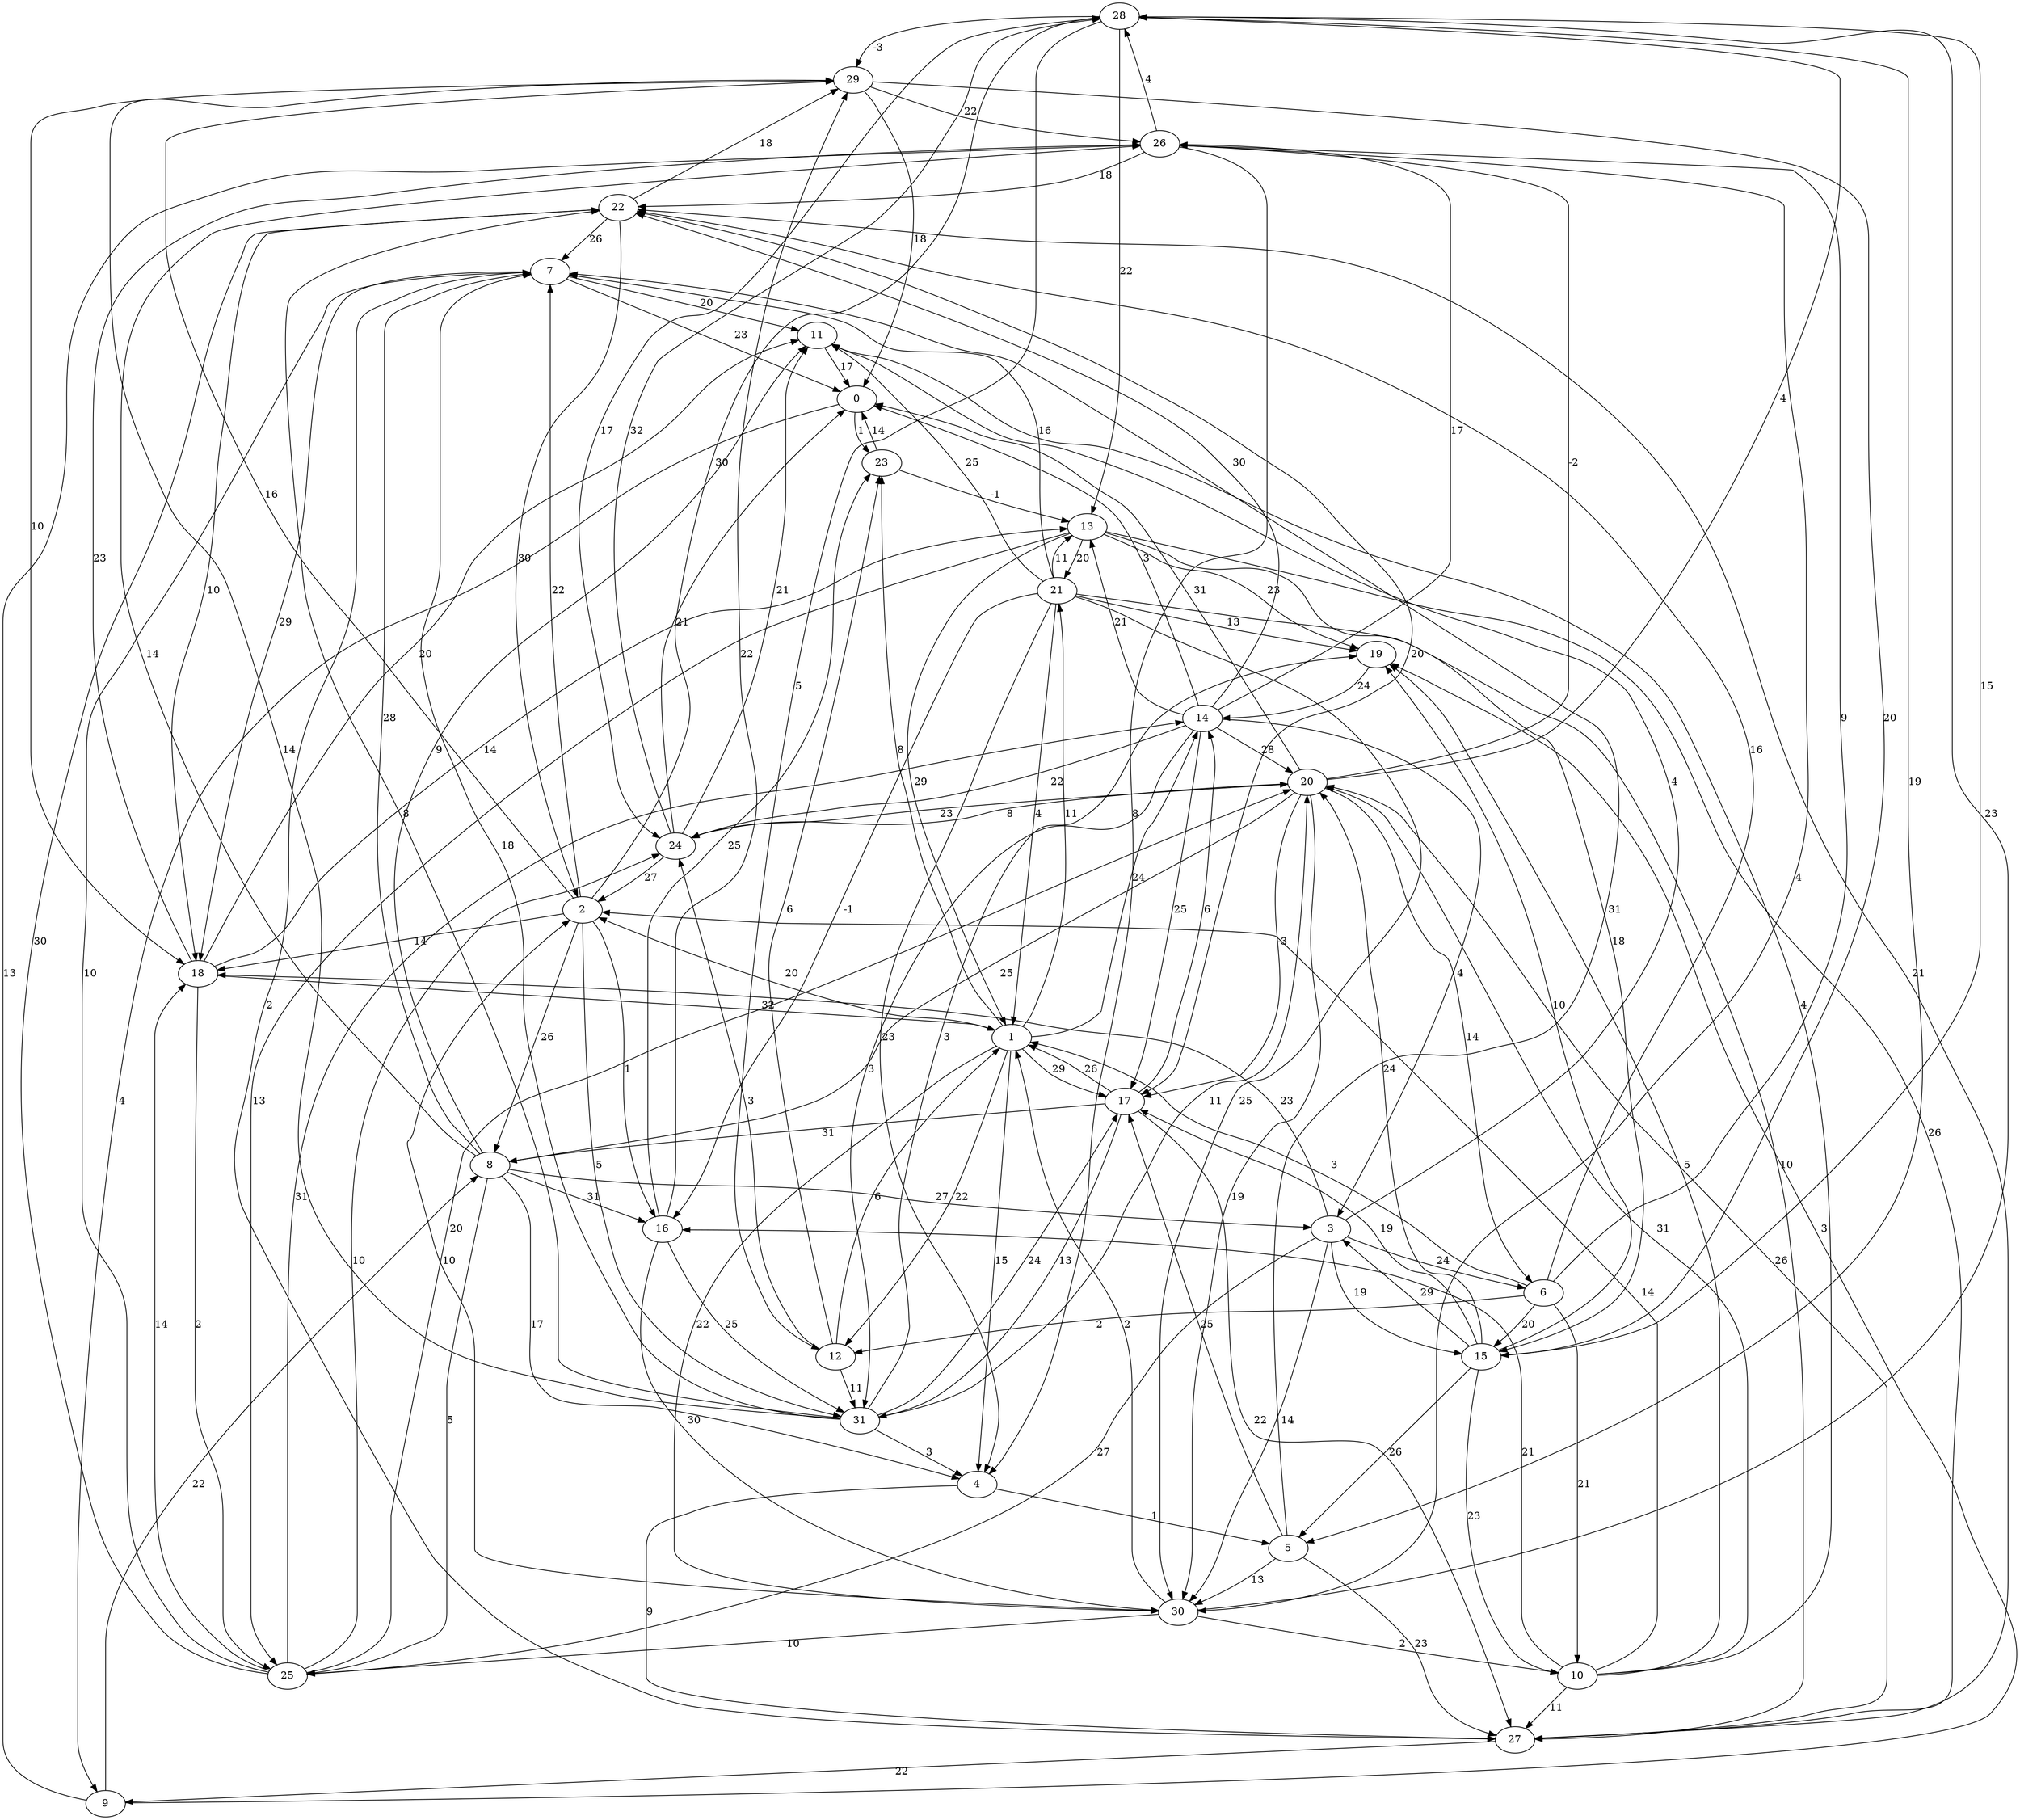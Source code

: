 digraph G {
    28 -> 29 [label = -3];
    20 -> 17 [label = -3];
    23 -> 13 [label = -1];
    20 -> 26 [label = -2];
    21 -> 16 [label = -1];
    12 -> 23 [label = 6];
    8 -> 11 [label = 9];
    8 -> 4 [label = 17];
    14 -> 20 [label = 28];
    20 -> 8 [label = 25];
    17 -> 31 [label = 13];
    3 -> 11 [label = 4];
    16 -> 23 [label = 25];
    10 -> 2 [label = 14];
    27 -> 20 [label = 26];
    18 -> 25 [label = 2];
    30 -> 2 [label = 10];
    2 -> 18 [label = 14];
    6 -> 1 [label = 3];
    1 -> 21 [label = 11];
    25 -> 7 [label = 10];
    6 -> 10 [label = 21];
    9 -> 26 [label = 13];
    1 -> 4 [label = 15];
    14 -> 31 [label = 3];
    7 -> 18 [label = 29];
    8 -> 16 [label = 31];
    16 -> 31 [label = 25];
    17 -> 1 [label = 26];
    7 -> 11 [label = 20];
    25 -> 24 [label = 10];
    21 -> 4 [label = 23];
    3 -> 18 [label = 23];
    6 -> 26 [label = 9];
    24 -> 0 [label = 21];
    10 -> 16 [label = 21];
    21 -> 27 [label = 10];
    1 -> 14 [label = 24];
    21 -> 7 [label = 16];
    30 -> 10 [label = 2];
    19 -> 14 [label = 24];
    23 -> 0 [label = 14];
    29 -> 26 [label = 22];
    31 -> 29 [label = 14];
    31 -> 17 [label = 24];
    15 -> 5 [label = 26];
    17 -> 27 [label = 22];
    26 -> 28 [label = 4];
    11 -> 0 [label = 17];
    21 -> 1 [label = 4];
    3 -> 25 [label = 27];
    3 -> 6 [label = 24];
    30 -> 28 [label = 23];
    27 -> 9 [label = 22];
    12 -> 1 [label = 6];
    18 -> 26 [label = 23];
    13 -> 15 [label = 18];
    9 -> 19 [label = 3];
    26 -> 30 [label = 4];
    10 -> 19 [label = 5];
    14 -> 22 [label = 30];
    8 -> 25 [label = 5];
    0 -> 23 [label = 1];
    22 -> 18 [label = 10];
    12 -> 31 [label = 11];
    5 -> 7 [label = 31];
    20 -> 24 [label = 8];
    7 -> 27 [label = 2];
    5 -> 30 [label = 13];
    24 -> 2 [label = 27];
    14 -> 0 [label = 3];
    2 -> 31 [label = 5];
    25 -> 18 [label = 14];
    5 -> 17 [label = 25];
    22 -> 2 [label = 30];
    29 -> 0 [label = 18];
    22 -> 7 [label = 26];
    17 -> 8 [label = 31];
    15 -> 20 [label = 24];
    17 -> 14 [label = 6];
    13 -> 21 [label = 20];
    13 -> 25 [label = 13];
    31 -> 7 [label = 18];
    28 -> 5 [label = 19];
    13 -> 27 [label = 26];
    6 -> 12 [label = 2];
    5 -> 27 [label = 23];
    28 -> 12 [label = 5];
    1 -> 30 [label = 22];
    15 -> 19 [label = 10];
    28 -> 13 [label = 22];
    29 -> 15 [label = 20];
    15 -> 28 [label = 15];
    8 -> 3 [label = 27];
    9 -> 8 [label = 22];
    31 -> 4 [label = 3];
    4 -> 5 [label = 1];
    25 -> 20 [label = 20];
    2 -> 16 [label = 1];
    24 -> 11 [label = 21];
    31 -> 22 [label = 8];
    13 -> 19 [label = 23];
    1 -> 2 [label = 20];
    15 -> 10 [label = 23];
    10 -> 20 [label = 31];
    31 -> 19 [label = 3];
    1 -> 23 [label = 8];
    1 -> 17 [label = 29];
    21 -> 19 [label = 13];
    21 -> 11 [label = 25];
    14 -> 17 [label = 25];
    2 -> 8 [label = 26];
    4 -> 27 [label = 9];
    15 -> 17 [label = 19];
    3 -> 15 [label = 19];
    22 -> 17 [label = 20];
    14 -> 24 [label = 22];
    31 -> 20 [label = 11];
    18 -> 1 [label = 32];
    30 -> 25 [label = 10];
    8 -> 7 [label = 28];
    0 -> 9 [label = 4];
    25 -> 14 [label = 31];
    2 -> 29 [label = 16];
    20 -> 0 [label = 31];
    6 -> 22 [label = 16];
    26 -> 4 [label = 8];
    15 -> 3 [label = 29];
    25 -> 22 [label = 30];
    24 -> 20 [label = 23];
    2 -> 28 [label = 30];
    7 -> 0 [label = 23];
    21 -> 30 [label = 25];
    18 -> 13 [label = 14];
    18 -> 11 [label = 20];
    8 -> 26 [label = 14];
    13 -> 1 [label = 29];
    16 -> 29 [label = 22];
    14 -> 26 [label = 17];
    14 -> 13 [label = 21];
    21 -> 13 [label = 11];
    10 -> 11 [label = 4];
    28 -> 24 [label = 17];
    14 -> 3 [label = 4];
    22 -> 29 [label = 18];
    3 -> 30 [label = 14];
    20 -> 28 [label = 4];
    26 -> 22 [label = 18];
    1 -> 12 [label = 22];
    10 -> 27 [label = 11];
    20 -> 6 [label = 14];
    16 -> 30 [label = 30];
    30 -> 1 [label = 2];
    20 -> 30 [label = 19];
    24 -> 28 [label = 32];
    12 -> 24 [label = 3];
    6 -> 15 [label = 20];
    27 -> 22 [label = 21];
    2 -> 7 [label = 22];
    29 -> 18 [label = 10];
}